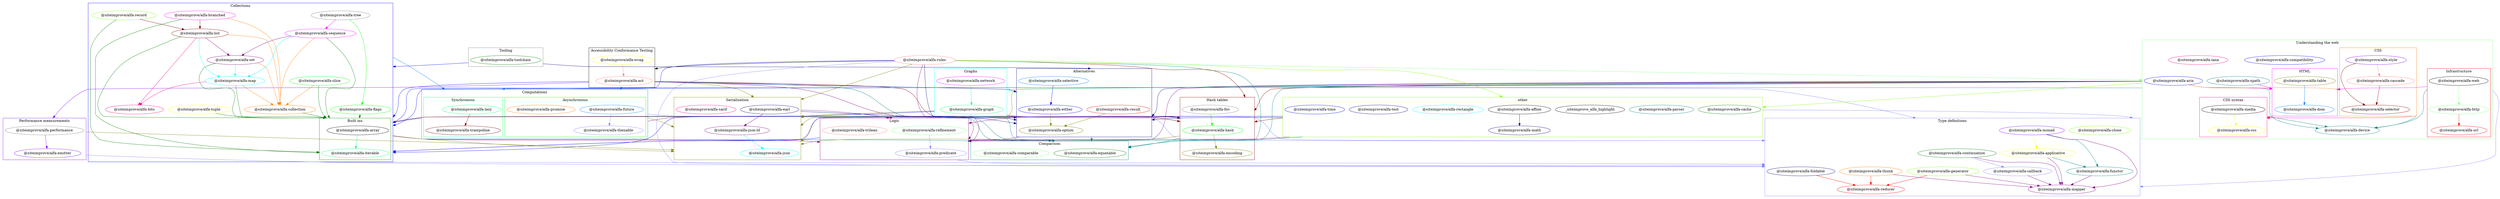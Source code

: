 // generated by package-dependency-graph
digraph {
  graph [compound=true];
  subgraph cluster_Accessibility_Conformance_Testing {
    _siteimprove_alfa_act _siteimprove_alfa_wcag;

    label = "Accessibility Conformance Testing";
    color = "#000000";
  }

  subgraph cluster_Alternatives {
    _siteimprove_alfa_either _siteimprove_alfa_option _siteimprove_alfa_result _siteimprove_alfa_selective;

    label = "Alternatives";
    color = "#00007f";
  }

  subgraph cluster_Collections {
    _siteimprove_alfa_bits _siteimprove_alfa_branched _siteimprove_alfa_collection _siteimprove_alfa_flags _siteimprove_alfa_list _siteimprove_alfa_map _siteimprove_alfa_record _siteimprove_alfa_sequence _siteimprove_alfa_set _siteimprove_alfa_slice _siteimprove_alfa_tree _siteimprove_alfa_tuple;
    subgraph cluster_Built_ins {
      _siteimprove_alfa_array _siteimprove_alfa_iterable;

      label = "Built ins";
      color = "#007f00";
    }
  
    label = "Collections";
    color = "#0000ff";
  }

  subgraph cluster_Comparison {
    _siteimprove_alfa_comparable _siteimprove_alfa_equatable;

    label = "Comparison";
    color = "#007f7f";
  }

  subgraph cluster_Computations {
    
    subgraph cluster_Asynchronous {
      _siteimprove_alfa_future _siteimprove_alfa_promise _siteimprove_alfa_thenable;

      label = "Asynchronous";
      color = "#00ff00";
    }
  
    subgraph cluster_Synchronous {
      _siteimprove_alfa_lazy _siteimprove_alfa_trampoline;

      label = "Synchronous";
      color = "#00ff7f";
    }
  
    label = "Computations";
    color = "#007fff";
  }

  subgraph cluster_Graphs {
    _siteimprove_alfa_graph _siteimprove_alfa_network;

    label = "Graphs";
    color = "#00ffff";
  }

  subgraph cluster_Hash_tables {
    _siteimprove_alfa_encoding _siteimprove_alfa_fnv _siteimprove_alfa_hash;

    label = "Hash tables";
    color = "#7f0000";
  }

  subgraph cluster_Logic {
    _siteimprove_alfa_predicate _siteimprove_alfa_refinement _siteimprove_alfa_trilean;

    label = "Logic";
    color = "#7f007f";
  }

  subgraph cluster_Performance_measurements {
    _siteimprove_alfa_emitter _siteimprove_alfa_performance;

    label = "Performance measurements";
    color = "#7f00ff";
  }

  subgraph cluster_Serialization {
    _siteimprove_alfa_earl _siteimprove_alfa_json _siteimprove_alfa_json_ld _siteimprove_alfa_sarif;

    label = "Serialization";
    color = "#7f7f00";
  }

  subgraph cluster_Tooling {
    _siteimprove_alfa_toolchain;

    label = "Tooling";
    color = "#7f7f7f";
  }

  subgraph cluster_Type_definitions {
    _siteimprove_alfa_applicative _siteimprove_alfa_callback _siteimprove_alfa_clone _siteimprove_alfa_continuation _siteimprove_alfa_foldable _siteimprove_alfa_functor _siteimprove_alfa_generator _siteimprove_alfa_mapper _siteimprove_alfa_monad _siteimprove_alfa_reducer _siteimprove_alfa_thunk;

    label = "Type definitions";
    color = "#7f7fff";
  }

  subgraph cluster_other {
    _siteimprove_alfa_affine _siteimprove_alfa_cache _siteimprove_alfa_highlight _siteimprove_alfa_math _siteimprove_alfa_parser _siteimprove_alfa_rectangle _siteimprove_alfa_test _siteimprove_alfa_time;

    label = "other";
    color = "#7fff00";
  }

  subgraph cluster_Understanding_the_web {
    _siteimprove_alfa_aria _siteimprove_alfa_compatibility _siteimprove_alfa_device _siteimprove_alfa_iana _siteimprove_alfa_xpath;
    subgraph cluster_Infrastructure {
      _siteimprove_alfa_http _siteimprove_alfa_url _siteimprove_alfa_web;

      label = "Infrastructure";
      color = "#ff0000";
    }
  
    subgraph cluster_CSS_syntax {
      _siteimprove_alfa_css _siteimprove_alfa_media;

      label = "CSS syntax";
      color = "#ff007f";
    }
  
    subgraph cluster_HTML {
      _siteimprove_alfa_dom _siteimprove_alfa_table;

      label = "HTML";
      color = "#ff00ff";
    }
  
    subgraph cluster_CSS {
      _siteimprove_alfa_cascade _siteimprove_alfa_selector _siteimprove_alfa_style;

      label = "CSS";
      color = "#ff7f00";
    }
  
    label = "Understanding the web";
    color = "#7fff7f";
  }

  _siteimprove_alfa_act -> _siteimprove_alfa_applicative[color = "#7f7fff" ltail=cluster_Accessibility_Conformance_Testing lhead=cluster_Type_definitions]
  _siteimprove_alfa_act -> _siteimprove_alfa_array[color = "#0000ff" ltail=cluster_Accessibility_Conformance_Testing lhead=cluster_Collections]
  _siteimprove_alfa_act -> _siteimprove_alfa_earl[color = "#7f7f00" ltail=cluster_Accessibility_Conformance_Testing lhead=cluster_Serialization]
  _siteimprove_alfa_act -> _siteimprove_alfa_either[color = "#00007f" ltail=cluster_Accessibility_Conformance_Testing lhead=cluster_Alternatives]
  _siteimprove_alfa_act -> _siteimprove_alfa_equatable[color = "#007f7f" ltail=cluster_Accessibility_Conformance_Testing lhead=cluster_Comparison]
  _siteimprove_alfa_act -> _siteimprove_alfa_future[color = "#007fff" ltail=cluster_Accessibility_Conformance_Testing lhead=cluster_Computations]
  _siteimprove_alfa_act -> _siteimprove_alfa_hash[color = "#7f0000" ltail=cluster_Accessibility_Conformance_Testing lhead=cluster_Hash_tables]
  _siteimprove_alfa_act -> _siteimprove_alfa_performance[color = "#7f00ff" ltail=cluster_Accessibility_Conformance_Testing lhead=cluster_Performance_measurements]
  _siteimprove_alfa_act -> _siteimprove_alfa_predicate[color = "#7f007f" ltail=cluster_Accessibility_Conformance_Testing lhead=cluster_Logic]
  _siteimprove_alfa_affine -> _siteimprove_alfa_equatable[color = "#007f7f" ltail=cluster_other lhead=cluster_Comparison]
  _siteimprove_alfa_affine -> _siteimprove_alfa_json[color = "#7f7f00" ltail=cluster_other lhead=cluster_Serialization]
  _siteimprove_alfa_affine -> _siteimprove_alfa_math[color = "#00007f"]
  _siteimprove_alfa_affine -> _siteimprove_alfa_option[color = "#00007f" ltail=cluster_other lhead=cluster_Alternatives]
  _siteimprove_alfa_applicative -> _siteimprove_alfa_functor[color = "#007f7f"]
  _siteimprove_alfa_applicative -> _siteimprove_alfa_mapper[color = "#7f007f"]
  _siteimprove_alfa_aria -> _siteimprove_alfa_array[color = "#0000ff" ltail=cluster_Understanding_the_web lhead=cluster_Collections]
  _siteimprove_alfa_aria -> _siteimprove_alfa_cache[color = "#7fff00" ltail=cluster_Understanding_the_web lhead=cluster_other]
  _siteimprove_alfa_aria -> _siteimprove_alfa_device[color = "#007f7f"]
  _siteimprove_alfa_aria -> _siteimprove_alfa_dom[color = "#ff00ff" lhead=cluster_HTML]
  _siteimprove_alfa_aria -> _siteimprove_alfa_equatable[color = "#007f7f" ltail=cluster_Understanding_the_web lhead=cluster_Comparison]
  _siteimprove_alfa_aria -> _siteimprove_alfa_graph[color = "#00ffff" ltail=cluster_Understanding_the_web lhead=cluster_Graphs]
  _siteimprove_alfa_aria -> _siteimprove_alfa_hash[color = "#7f0000" ltail=cluster_Understanding_the_web lhead=cluster_Hash_tables]
  _siteimprove_alfa_aria -> _siteimprove_alfa_json[color = "#7f7f00" ltail=cluster_Understanding_the_web lhead=cluster_Serialization]
  _siteimprove_alfa_aria -> _siteimprove_alfa_mapper[color = "#7f7fff" ltail=cluster_Understanding_the_web lhead=cluster_Type_definitions]
  _siteimprove_alfa_aria -> _siteimprove_alfa_option[color = "#00007f" ltail=cluster_Understanding_the_web lhead=cluster_Alternatives]
  _siteimprove_alfa_aria -> _siteimprove_alfa_predicate[color = "#7f007f" ltail=cluster_Understanding_the_web lhead=cluster_Logic]
  _siteimprove_alfa_aria -> _siteimprove_alfa_selector[color = "#ff7f00" lhead=cluster_CSS]
  _siteimprove_alfa_array -> _siteimprove_alfa_callback[color = "#7f7fff" ltail=cluster_Collections lhead=cluster_Type_definitions]
  _siteimprove_alfa_array -> _siteimprove_alfa_comparable[color = "#007f7f" ltail=cluster_Collections lhead=cluster_Comparison]
  _siteimprove_alfa_array -> _siteimprove_alfa_hash[color = "#7f0000" ltail=cluster_Collections lhead=cluster_Hash_tables]
  _siteimprove_alfa_array -> _siteimprove_alfa_iterable[color = "#00ff7f"]
  _siteimprove_alfa_array -> _siteimprove_alfa_json[color = "#7f7f00" ltail=cluster_Collections lhead=cluster_Serialization]
  _siteimprove_alfa_array -> _siteimprove_alfa_option[color = "#00007f" ltail=cluster_Collections lhead=cluster_Alternatives]
  _siteimprove_alfa_array -> _siteimprove_alfa_predicate[color = "#7f007f" ltail=cluster_Collections lhead=cluster_Logic]
  _siteimprove_alfa_branched -> _siteimprove_alfa_collection[color = "#ff7f00"]
  _siteimprove_alfa_branched -> _siteimprove_alfa_iterable[color = "#007f00" lhead=cluster_Built_ins]
  _siteimprove_alfa_branched -> _siteimprove_alfa_list[color = "#7f0000"]
  _siteimprove_alfa_cache -> _siteimprove_alfa_iterable[color = "#0000ff" ltail=cluster_other lhead=cluster_Collections]
  _siteimprove_alfa_cache -> _siteimprove_alfa_mapper[color = "#7f7fff" ltail=cluster_other lhead=cluster_Type_definitions]
  _siteimprove_alfa_callback -> _siteimprove_alfa_mapper[color = "#7f007f"]
  _siteimprove_alfa_cascade -> _siteimprove_alfa_css[color = "#ff007f" ltail=cluster_CSS lhead=cluster_CSS_syntax]
  _siteimprove_alfa_cascade -> _siteimprove_alfa_device[color = "#007f7f" ltail=cluster_CSS]
  _siteimprove_alfa_cascade -> _siteimprove_alfa_dom[color = "#ff00ff" ltail=cluster_CSS lhead=cluster_HTML]
  _siteimprove_alfa_cascade -> _siteimprove_alfa_selector[color = "#7f0000"]
  _siteimprove_alfa_collection -> _siteimprove_alfa_array[color = "#007f00" lhead=cluster_Built_ins]
  _siteimprove_alfa_comparable -> _siteimprove_alfa_refinement[color = "#7f007f" ltail=cluster_Comparison lhead=cluster_Logic]
  _siteimprove_alfa_continuation -> _siteimprove_alfa_callback[color = "#7f7fff"]
  _siteimprove_alfa_continuation -> _siteimprove_alfa_mapper[color = "#7f007f"]
  _siteimprove_alfa_dom -> _siteimprove_alfa_css[color = "#ff007f" ltail=cluster_HTML lhead=cluster_CSS_syntax]
  _siteimprove_alfa_dom -> _siteimprove_alfa_lazy[color = "#007fff" ltail=cluster_Understanding_the_web lhead=cluster_Computations]
  _siteimprove_alfa_earl -> _siteimprove_alfa_json_ld[color = "#7f007f"]
  _siteimprove_alfa_earl -> _siteimprove_alfa_option[color = "#00007f" ltail=cluster_Serialization lhead=cluster_Alternatives]
  _siteimprove_alfa_earl -> _siteimprove_alfa_refinement[color = "#7f007f" ltail=cluster_Serialization lhead=cluster_Logic]
  _siteimprove_alfa_either -> _siteimprove_alfa_applicative[color = "#7f7fff" ltail=cluster_Alternatives lhead=cluster_Type_definitions]
  _siteimprove_alfa_either -> _siteimprove_alfa_equatable[color = "#007f7f" ltail=cluster_Alternatives lhead=cluster_Comparison]
  _siteimprove_alfa_either -> _siteimprove_alfa_hash[color = "#7f0000" ltail=cluster_Alternatives lhead=cluster_Hash_tables]
  _siteimprove_alfa_either -> _siteimprove_alfa_json[color = "#7f7f00" ltail=cluster_Alternatives lhead=cluster_Serialization]
  _siteimprove_alfa_either -> _siteimprove_alfa_option[color = "#7f7f00"]
  _siteimprove_alfa_emitter -> _siteimprove_alfa_callback[color = "#7f7fff" ltail=cluster_Performance_measurements lhead=cluster_Type_definitions]
  _siteimprove_alfa_flags -> _siteimprove_alfa_array[color = "#007f00" lhead=cluster_Built_ins]
  _siteimprove_alfa_fnv -> _siteimprove_alfa_hash[color = "#00ff00"]
  _siteimprove_alfa_foldable -> _siteimprove_alfa_reducer[color = "#ff0000"]
  _siteimprove_alfa_functor -> _siteimprove_alfa_mapper[color = "#7f007f"]
  _siteimprove_alfa_future -> _siteimprove_alfa_applicative[color = "#7f7fff" ltail=cluster_Computations lhead=cluster_Type_definitions]
  _siteimprove_alfa_future -> _siteimprove_alfa_array[color = "#0000ff" ltail=cluster_Computations lhead=cluster_Collections]
  _siteimprove_alfa_future -> _siteimprove_alfa_thenable[color = "#7f7fff"]
  _siteimprove_alfa_generator -> _siteimprove_alfa_mapper[color = "#7f007f"]
  _siteimprove_alfa_generator -> _siteimprove_alfa_reducer[color = "#ff0000"]
  _siteimprove_alfa_graph -> _siteimprove_alfa_equatable[color = "#007f7f" ltail=cluster_Graphs lhead=cluster_Comparison]
  _siteimprove_alfa_graph -> _siteimprove_alfa_hash[color = "#7f0000" ltail=cluster_Graphs lhead=cluster_Hash_tables]
  _siteimprove_alfa_graph -> _siteimprove_alfa_iterable[color = "#0000ff" ltail=cluster_Graphs lhead=cluster_Collections]
  _siteimprove_alfa_graph -> _siteimprove_alfa_json[color = "#7f7f00" ltail=cluster_Graphs lhead=cluster_Serialization]
  _siteimprove_alfa_hash -> _siteimprove_alfa_encoding[color = "#7f7f00"]
  _siteimprove_alfa_hash -> _siteimprove_alfa_equatable[color = "#007f7f" ltail=cluster_Hash_tables lhead=cluster_Comparison]
  _siteimprove_alfa_hash -> _siteimprove_alfa_json[color = "#7f7f00" ltail=cluster_Hash_tables lhead=cluster_Serialization]
  _siteimprove_alfa_hash -> _siteimprove_alfa_refinement[color = "#7f007f" ltail=cluster_Hash_tables lhead=cluster_Logic]
  _siteimprove_alfa_http -> _siteimprove_alfa_url[color = "#ff0000"]
  _siteimprove_alfa_json_ld -> _siteimprove_alfa_json[color = "#00ffff"]
  _siteimprove_alfa_lazy -> _siteimprove_alfa_equatable[color = "#007f7f" ltail=cluster_Computations lhead=cluster_Comparison]
  _siteimprove_alfa_lazy -> _siteimprove_alfa_json[color = "#7f7f00" ltail=cluster_Computations lhead=cluster_Serialization]
  _siteimprove_alfa_lazy -> _siteimprove_alfa_trampoline[color = "#7f0000"]
  _siteimprove_alfa_list -> _siteimprove_alfa_array[color = "#007f00" lhead=cluster_Built_ins]
  _siteimprove_alfa_list -> _siteimprove_alfa_bits[color = "#ff007f"]
  _siteimprove_alfa_list -> _siteimprove_alfa_collection[color = "#ff7f00"]
  _siteimprove_alfa_list -> _siteimprove_alfa_map[color = "#00ffff"]
  _siteimprove_alfa_list -> _siteimprove_alfa_set[color = "#7f007f"]
  _siteimprove_alfa_map -> _siteimprove_alfa_array[color = "#007f00" lhead=cluster_Built_ins]
  _siteimprove_alfa_map -> _siteimprove_alfa_bits[color = "#ff007f"]
  _siteimprove_alfa_map -> _siteimprove_alfa_collection[color = "#ff7f00"]
  _siteimprove_alfa_media -> _siteimprove_alfa_css[color = "#ffff00"]
  _siteimprove_alfa_media -> _siteimprove_alfa_device[color = "#007f7f" ltail=cluster_CSS_syntax]
  _siteimprove_alfa_monad -> _siteimprove_alfa_applicative[color = "#ffff00"]
  _siteimprove_alfa_monad -> _siteimprove_alfa_functor[color = "#007f7f"]
  _siteimprove_alfa_monad -> _siteimprove_alfa_mapper[color = "#7f007f"]
  _siteimprove_alfa_network -> _siteimprove_alfa_graph[color = "#00ff7f"]
  _siteimprove_alfa_option -> _siteimprove_alfa_predicate[color = "#7f007f" ltail=cluster_Alternatives lhead=cluster_Logic]
  _siteimprove_alfa_parser -> _siteimprove_alfa_predicate[color = "#7f007f" ltail=cluster_other lhead=cluster_Logic]
  _siteimprove_alfa_performance -> _siteimprove_alfa_emitter[color = "#7f00ff"]
  _siteimprove_alfa_performance -> _siteimprove_alfa_json[color = "#7f7f00" ltail=cluster_Performance_measurements lhead=cluster_Serialization]
  _siteimprove_alfa_predicate -> _siteimprove_alfa_callback[color = "#7f7fff" ltail=cluster_Logic lhead=cluster_Type_definitions]
  _siteimprove_alfa_predicate -> _siteimprove_alfa_equatable[color = "#007f7f" ltail=cluster_Logic lhead=cluster_Comparison]
  _siteimprove_alfa_record -> _siteimprove_alfa_iterable[color = "#007f00" lhead=cluster_Built_ins]
  _siteimprove_alfa_record -> _siteimprove_alfa_list[color = "#7f0000"]
  _siteimprove_alfa_rectangle -> _siteimprove_alfa_hash[color = "#7f0000" ltail=cluster_other lhead=cluster_Hash_tables]
  _siteimprove_alfa_refinement -> _siteimprove_alfa_predicate[color = "#7f7fff"]
  _siteimprove_alfa_result -> _siteimprove_alfa_option[color = "#7f7f00"]
  _siteimprove_alfa_rules -> _siteimprove_alfa_act[color = "#000000" lhead=cluster_Accessibility_Conformance_Testing]
  _siteimprove_alfa_rules -> _siteimprove_alfa_affine[color = "#7fff00" lhead=cluster_other]
  _siteimprove_alfa_rules -> _siteimprove_alfa_aria[color = "#7fff7f" lhead=cluster_Understanding_the_web]
  _siteimprove_alfa_rules -> _siteimprove_alfa_array[color = "#0000ff" lhead=cluster_Collections]
  _siteimprove_alfa_rules -> _siteimprove_alfa_comparable[color = "#007f7f" lhead=cluster_Comparison]
  _siteimprove_alfa_rules -> _siteimprove_alfa_earl[color = "#7f7f00" lhead=cluster_Serialization]
  _siteimprove_alfa_rules -> _siteimprove_alfa_hash[color = "#7f0000" lhead=cluster_Hash_tables]
  _siteimprove_alfa_rules -> _siteimprove_alfa_option[color = "#00007f" lhead=cluster_Alternatives]
  _siteimprove_alfa_rules -> _siteimprove_alfa_predicate[color = "#7f007f" lhead=cluster_Logic]
  _siteimprove_alfa_rules -> _siteimprove_alfa_thunk[color = "#7f7fff" lhead=cluster_Type_definitions]
  _siteimprove_alfa_selective -> _siteimprove_alfa_either[color = "#0000ff"]
  _siteimprove_alfa_sequence -> _siteimprove_alfa_array[color = "#007f00" lhead=cluster_Built_ins]
  _siteimprove_alfa_sequence -> _siteimprove_alfa_collection[color = "#ff7f00"]
  _siteimprove_alfa_sequence -> _siteimprove_alfa_lazy[color = "#007fff" ltail=cluster_Collections lhead=cluster_Computations]
  _siteimprove_alfa_sequence -> _siteimprove_alfa_map[color = "#00ffff"]
  _siteimprove_alfa_sequence -> _siteimprove_alfa_set[color = "#7f007f"]
  _siteimprove_alfa_set -> _siteimprove_alfa_array[color = "#007f00" lhead=cluster_Built_ins]
  _siteimprove_alfa_set -> _siteimprove_alfa_collection[color = "#ff7f00"]
  _siteimprove_alfa_set -> _siteimprove_alfa_map[color = "#00ffff"]
  _siteimprove_alfa_slice -> _siteimprove_alfa_array[color = "#007f00" lhead=cluster_Built_ins]
  _siteimprove_alfa_slice -> _siteimprove_alfa_collection[color = "#ff7f00"]
  _siteimprove_alfa_style -> _siteimprove_alfa_cascade[color = "#ff7f7f"]
  _siteimprove_alfa_style -> _siteimprove_alfa_selector[color = "#7f0000"]
  _siteimprove_alfa_table -> _siteimprove_alfa_dom[color = "#007fff"]
  _siteimprove_alfa_thenable -> _siteimprove_alfa_refinement[color = "#7f007f" ltail=cluster_Computations lhead=cluster_Logic]
  _siteimprove_alfa_thunk -> _siteimprove_alfa_mapper[color = "#7f007f"]
  _siteimprove_alfa_thunk -> _siteimprove_alfa_reducer[color = "#ff0000"]
  _siteimprove_alfa_toolchain -> _siteimprove_alfa_map[color = "#0000ff" ltail=cluster_Tooling lhead=cluster_Collections]
  _siteimprove_alfa_toolchain -> _siteimprove_alfa_result[color = "#00007f" ltail=cluster_Tooling lhead=cluster_Alternatives]
  _siteimprove_alfa_tree -> _siteimprove_alfa_flags[color = "#00ff00"]
  _siteimprove_alfa_tree -> _siteimprove_alfa_sequence[color = "#ff00ff"]
  _siteimprove_alfa_trilean -> _siteimprove_alfa_iterable[color = "#0000ff" ltail=cluster_Logic lhead=cluster_Collections]
  _siteimprove_alfa_tuple -> _siteimprove_alfa_array[color = "#007f00" lhead=cluster_Built_ins]
  _siteimprove_alfa_wcag -> _siteimprove_alfa_act[color = "#ff7f7f"]
  _siteimprove_alfa_web -> _siteimprove_alfa_device[color = "#007f7f" ltail=cluster_Infrastructure]
  _siteimprove_alfa_web -> _siteimprove_alfa_dom[color = "#ff00ff" ltail=cluster_Infrastructure lhead=cluster_HTML]
  _siteimprove_alfa_web -> _siteimprove_alfa_http[color = "#7fff7f"]
  _siteimprove_alfa_xpath -> _siteimprove_alfa_dom[color = "#ff00ff" lhead=cluster_HTML]

  _siteimprove_alfa_act[label = "@siteimprove/alfa-act", color = "#ff7f7f"]
  _siteimprove_alfa_applicative[label = "@siteimprove/alfa-applicative", color = "#ffff00"]
  _siteimprove_alfa_array[label = "@siteimprove/alfa-array", color = "#000000"]
  _siteimprove_alfa_earl[label = "@siteimprove/alfa-earl", color = "#00007f"]
  _siteimprove_alfa_either[label = "@siteimprove/alfa-either", color = "#0000ff"]
  _siteimprove_alfa_equatable[label = "@siteimprove/alfa-equatable", color = "#007f00"]
  _siteimprove_alfa_functor[label = "@siteimprove/alfa-functor", color = "#007f7f"]
  _siteimprove_alfa_future[label = "@siteimprove/alfa-future", color = "#007fff"]
  _siteimprove_alfa_hash[label = "@siteimprove/alfa-hash", color = "#00ff00"]
  _siteimprove_alfa_iterable[label = "@siteimprove/alfa-iterable", color = "#00ff7f"]
  _siteimprove_alfa_json[label = "@siteimprove/alfa-json", color = "#00ffff"]
  _siteimprove_alfa_list[label = "@siteimprove/alfa-list", color = "#7f0000"]
  _siteimprove_alfa_mapper[label = "@siteimprove/alfa-mapper", color = "#7f007f"]
  _siteimprove_alfa_monad[label = "@siteimprove/alfa-monad", color = "#7f00ff"]
  _siteimprove_alfa_option[label = "@siteimprove/alfa-option", color = "#7f7f00"]
  _siteimprove_alfa_performance[label = "@siteimprove/alfa-performance", color = "#7f7f7f"]
  _siteimprove_alfa_predicate[label = "@siteimprove/alfa-predicate", color = "#7f7fff"]
  _siteimprove_alfa_record[label = "@siteimprove/alfa-record", color = "#7fff00"]
  _siteimprove_alfa_refinement[label = "@siteimprove/alfa-refinement", color = "#7fff7f"]
  _siteimprove_alfa_result[label = "@siteimprove/alfa-result", color = "#ff0000"]
  _siteimprove_alfa_sarif[label = "@siteimprove/alfa-sarif", color = "#ff007f"]
  _siteimprove_alfa_sequence[label = "@siteimprove/alfa-sequence", color = "#ff00ff"]
  _siteimprove_alfa_thunk[label = "@siteimprove/alfa-thunk", color = "#ff7f00"]
  _siteimprove_alfa_trilean[label = "@siteimprove/alfa-trilean", color = "#ff7f7f"]
  _siteimprove_alfa_tuple[label = "@siteimprove/alfa-tuple", color = "#ffff00"]
  _siteimprove_alfa_affine[label = "@siteimprove/alfa-affine", color = "#000000"]
  _siteimprove_alfa_math[label = "@siteimprove/alfa-math", color = "#00007f"]
  _siteimprove_alfa_aria[label = "@siteimprove/alfa-aria", color = "#0000ff"]
  _siteimprove_alfa_cache[label = "@siteimprove/alfa-cache", color = "#007f00"]
  _siteimprove_alfa_device[label = "@siteimprove/alfa-device", color = "#007f7f"]
  _siteimprove_alfa_dom[label = "@siteimprove/alfa-dom", color = "#007fff"]
  _siteimprove_alfa_flags[label = "@siteimprove/alfa-flags", color = "#00ff00"]
  _siteimprove_alfa_graph[label = "@siteimprove/alfa-graph", color = "#00ff7f"]
  _siteimprove_alfa_map[label = "@siteimprove/alfa-map", color = "#00ffff"]
  _siteimprove_alfa_selector[label = "@siteimprove/alfa-selector", color = "#7f0000"]
  _siteimprove_alfa_set[label = "@siteimprove/alfa-set", color = "#7f007f"]
  _siteimprove_alfa_style[label = "@siteimprove/alfa-style", color = "#7f00ff"]
  _siteimprove_alfa_table[label = "@siteimprove/alfa-table", color = "#7f7f00"]
  _siteimprove_alfa_tree[label = "@siteimprove/alfa-tree", color = "#7f7f7f"]
  _siteimprove_alfa_callback[label = "@siteimprove/alfa-callback", color = "#7f7fff"]
  _siteimprove_alfa_clone[label = "@siteimprove/alfa-clone", color = "#7fff00"]
  _siteimprove_alfa_comparable[label = "@siteimprove/alfa-comparable", color = "#7fff7f"]
  _siteimprove_alfa_reducer[label = "@siteimprove/alfa-reducer", color = "#ff0000"]
  _siteimprove_alfa_bits[label = "@siteimprove/alfa-bits", color = "#ff007f"]
  _siteimprove_alfa_branched[label = "@siteimprove/alfa-branched", color = "#ff00ff"]
  _siteimprove_alfa_collection[label = "@siteimprove/alfa-collection", color = "#ff7f00"]
  _siteimprove_alfa_cascade[label = "@siteimprove/alfa-cascade", color = "#ff7f7f"]
  _siteimprove_alfa_css[label = "@siteimprove/alfa-css", color = "#ffff00"]
  _siteimprove_alfa_media[label = "@siteimprove/alfa-media", color = "#000000"]
  _siteimprove_alfa_foldable[label = "@siteimprove/alfa-foldable", color = "#00007f"]
  _siteimprove_alfa_compatibility[label = "@siteimprove/alfa-compatibility", color = "#0000ff"]
  _siteimprove_alfa_continuation[label = "@siteimprove/alfa-continuation", color = "#007f00"]
  _siteimprove_alfa_parser[label = "@siteimprove/alfa-parser", color = "#007f7f"]
  _siteimprove_alfa_selective[label = "@siteimprove/alfa-selective", color = "#007fff"]
  _siteimprove_alfa_slice[label = "@siteimprove/alfa-slice", color = "#00ff00"]
  _siteimprove_alfa_lazy[label = "@siteimprove/alfa-lazy", color = "#00ff7f"]
  _siteimprove_alfa_rectangle[label = "@siteimprove/alfa-rectangle", color = "#00ffff"]
  _siteimprove_alfa_trampoline[label = "@siteimprove/alfa-trampoline", color = "#7f0000"]
  _siteimprove_alfa_json_ld[label = "@siteimprove/alfa-json-ld", color = "#7f007f"]
  _siteimprove_alfa_emitter[label = "@siteimprove/alfa-emitter", color = "#7f00ff"]
  _siteimprove_alfa_encoding[label = "@siteimprove/alfa-encoding", color = "#7f7f00"]
  _siteimprove_alfa_fnv[label = "@siteimprove/alfa-fnv", color = "#7f7f7f"]
  _siteimprove_alfa_thenable[label = "@siteimprove/alfa-thenable", color = "#7f7fff"]
  _siteimprove_alfa_generator[label = "@siteimprove/alfa-generator", color = "#7fff00"]
  _siteimprove_alfa_http[label = "@siteimprove/alfa-http", color = "#7fff7f"]
  _siteimprove_alfa_url[label = "@siteimprove/alfa-url", color = "#ff0000"]
  _siteimprove_alfa_iana[label = "@siteimprove/alfa-iana", color = "#ff007f"]
  _siteimprove_alfa_network[label = "@siteimprove/alfa-network", color = "#ff00ff"]
  _siteimprove_alfa_promise[label = "@siteimprove/alfa-promise", color = "#ff7f00"]
  _siteimprove_alfa_rules[label = "@siteimprove/alfa-rules", color = "#ff7f7f"]
  _siteimprove_alfa_wcag[label = "@siteimprove/alfa-wcag", color = "#ffff00"]
  _siteimprove_alfa_web[label = "@siteimprove/alfa-web", color = "#000000"]
  _siteimprove_alfa_test[label = "@siteimprove/alfa-test", color = "#00007f"]
  _siteimprove_alfa_time[label = "@siteimprove/alfa-time", color = "#0000ff"]
  _siteimprove_alfa_toolchain[label = "@siteimprove/alfa-toolchain", color = "#007f00"]
  _siteimprove_alfa_xpath[label = "@siteimprove/alfa-xpath", color = "#007f7f"]
}